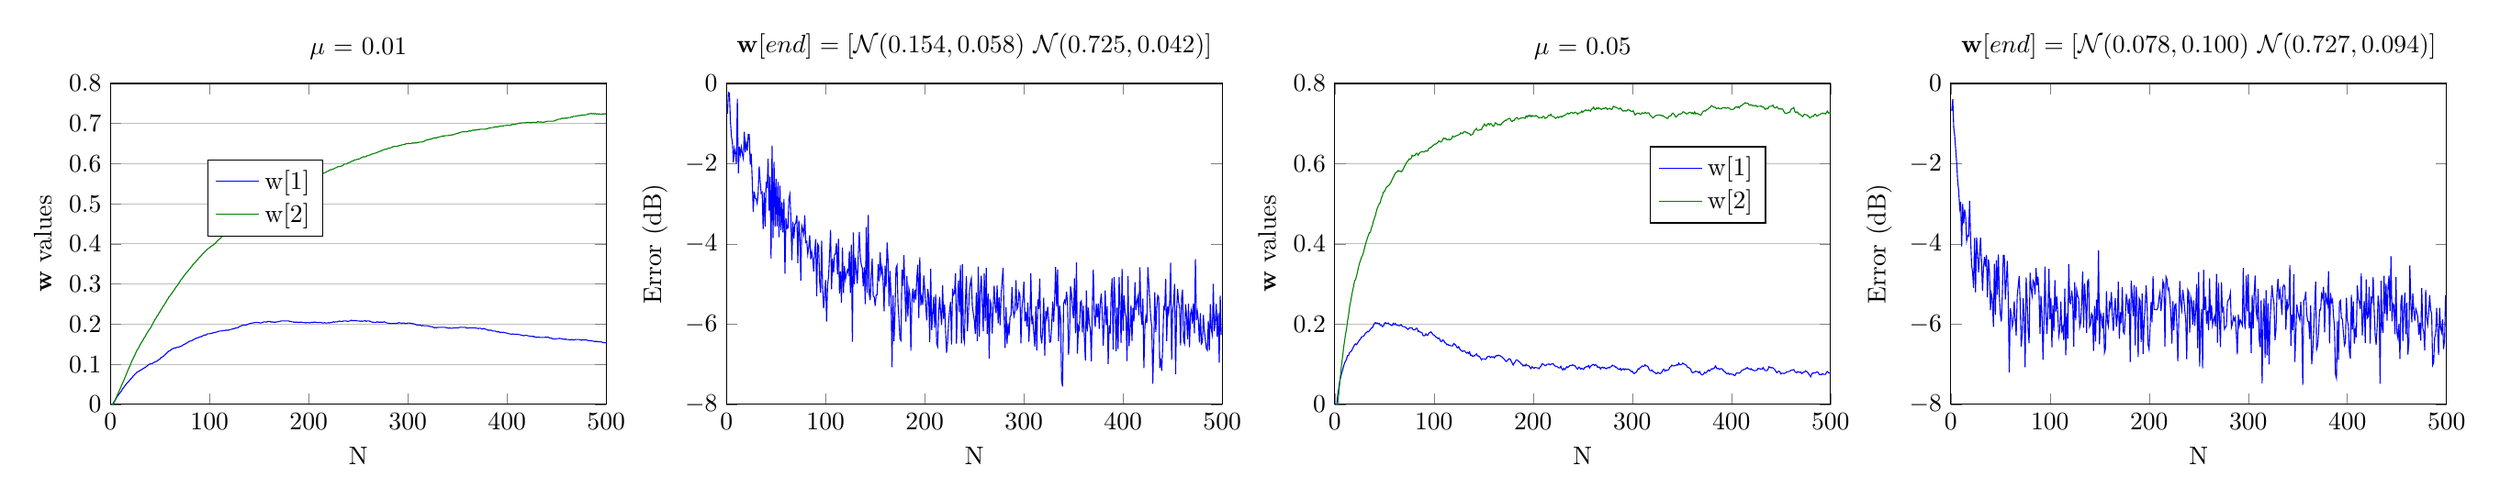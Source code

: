 % This file was created by matlab2tikz v0.4.7 running on MATLAB 8.1.
% Copyright (c) 2008--2014, Nico Schlömer <nico.schloemer@gmail.com>
% All rights reserved.
% Minimal pgfplots version: 1.3
% 
% The latest updates can be retrieved from
%   http://www.mathworks.com/matlabcentral/fileexchange/22022-matlab2tikz
% where you can also make suggestions and rate matlab2tikz.
% 
\begin{tikzpicture}

\begin{axis}[%
width=2.7in,
height=1.75in,
unbounded coords=jump,
scale only axis,
xmin=0,
xmax=500,
xlabel={N},
ymin=-8,
ymax=0,
ylabel={Error (dB)},
name=plot2,
title={$\mathbf{w}[end]=[\mathcal{N}(0.154 , 0.058)$ $\mathcal{N}(0.725 , 0.042)]$}
]
\addplot [color=blue,solid,forget plot]
  table[row sep=crcr]{1	-0.76\\
2	-0.226\\
3	-0.241\\
4	-0.935\\
5	-1.314\\
6	-1.47\\
7	-1.97\\
8	-1.619\\
9	-1.746\\
10	-1.996\\
11	-0.379\\
12	-2.237\\
13	-1.576\\
14	-1.776\\
15	-1.589\\
16	-1.762\\
17	-1.874\\
18	-1.207\\
19	-1.709\\
20	-1.484\\
21	-1.678\\
22	-1.274\\
23	-1.27\\
24	-2.023\\
25	-1.753\\
26	-2.402\\
27	-3.197\\
28	-2.696\\
29	-2.859\\
30	-2.876\\
31	-2.99\\
32	-2.719\\
33	-2.066\\
34	-2.423\\
35	-2.738\\
36	-2.706\\
37	-3.627\\
38	-2.712\\
39	-3.567\\
40	-2.455\\
41	-2.607\\
42	-1.881\\
43	-3.168\\
44	-2.323\\
45	-4.366\\
46	-1.546\\
47	-3.852\\
48	-1.95\\
49	-3.575\\
50	-2.376\\
51	-3.56\\
52	-2.454\\
53	-3.83\\
54	-2.545\\
55	-3.655\\
56	-2.967\\
57	-3.713\\
58	-2.879\\
59	-4.743\\
60	-3.352\\
61	-3.616\\
62	-3.598\\
63	-2.874\\
64	-2.764\\
65	-3.359\\
66	-4.404\\
67	-3.442\\
68	-3.865\\
69	-3.514\\
70	-3.474\\
71	-3.283\\
72	-4.481\\
73	-3.418\\
74	-3.8\\
75	-4.911\\
76	-3.544\\
77	-3.631\\
78	-3.763\\
79	-3.283\\
80	-3.962\\
81	-3.937\\
82	-4.259\\
83	-4.078\\
84	-3.785\\
85	-4.379\\
86	-4.198\\
87	-4.364\\
88	-4.682\\
89	-4.189\\
90	-3.881\\
91	-5.303\\
92	-4.004\\
93	-4.051\\
94	-4.941\\
95	-5.218\\
96	-3.92\\
97	-5.094\\
98	-5.605\\
99	-5.273\\
100	-4.9\\
101	-5.934\\
102	-5.023\\
103	-4.806\\
104	-4.275\\
105	-3.653\\
106	-5.132\\
107	-4.363\\
108	-4.72\\
109	-4.277\\
110	-4.236\\
111	-3.974\\
112	-4.757\\
113	-3.875\\
114	-5.23\\
115	-4.682\\
116	-5.463\\
117	-4.093\\
118	-5.222\\
119	-4.553\\
120	-4.887\\
121	-4.741\\
122	-4.649\\
123	-4.738\\
124	-4.175\\
125	-5.219\\
126	-4.017\\
127	-6.436\\
128	-3.712\\
129	-5.004\\
130	-4.342\\
131	-4.697\\
132	-4.985\\
133	-4.255\\
134	-3.703\\
135	-4.322\\
136	-4.517\\
137	-4.602\\
138	-5.057\\
139	-4.582\\
140	-5.503\\
141	-3.58\\
142	-5.221\\
143	-3.277\\
144	-5.247\\
145	-5.402\\
146	-4.77\\
147	-4.37\\
148	-5.301\\
149	-5.318\\
150	-5.543\\
151	-5.271\\
152	-5.264\\
153	-4.506\\
154	-4.932\\
155	-4.206\\
156	-4.73\\
157	-4.58\\
158	-4.92\\
159	-5.681\\
160	-4.542\\
161	-5.067\\
162	-3.963\\
163	-4.399\\
164	-5.559\\
165	-4.675\\
166	-5.3\\
167	-7.072\\
168	-5.276\\
169	-6.423\\
170	-5.671\\
171	-4.605\\
172	-4.534\\
173	-5.484\\
174	-5.875\\
175	-6.365\\
176	-6.406\\
177	-4.637\\
178	-5.045\\
179	-4.28\\
180	-5.13\\
181	-5.933\\
182	-4.802\\
183	-5.818\\
184	-5.11\\
185	-5.255\\
186	-6.659\\
187	-5.415\\
188	-5.114\\
189	-5.465\\
190	-5.151\\
191	-5.385\\
192	-4.844\\
193	-4.518\\
194	-5.846\\
195	-4.333\\
196	-5.529\\
197	-5.322\\
198	-5.518\\
199	-4.785\\
200	-5.13\\
201	-5.547\\
202	-5.907\\
203	-5.119\\
204	-5.301\\
205	-6.442\\
206	-4.62\\
207	-6.145\\
208	-5.772\\
209	-5.32\\
210	-6.089\\
211	-5.252\\
212	-6.487\\
213	-6.555\\
214	-5.759\\
215	-5.32\\
216	-5.704\\
217	-6.023\\
218	-5.035\\
219	-5.869\\
220	-5.507\\
221	-6.158\\
222	-6.714\\
223	-6.442\\
224	-5.978\\
225	-5.671\\
226	-5.447\\
227	-6.506\\
228	-5.114\\
229	-5.266\\
230	-5.217\\
231	-4.73\\
232	-6.486\\
233	-5.469\\
234	-4.915\\
235	-5.701\\
236	-4.533\\
237	-6.481\\
238	-4.507\\
239	-6.314\\
240	-6.45\\
241	-5.433\\
242	-4.803\\
243	-6.176\\
244	-5.745\\
245	-5.199\\
246	-4.974\\
247	-4.859\\
248	-5.552\\
249	-5.736\\
250	-5.907\\
251	-6.244\\
252	-5.211\\
253	-6.421\\
254	-4.564\\
255	-6.305\\
256	-5.166\\
257	-4.791\\
258	-5.457\\
259	-6.173\\
260	-4.738\\
261	-5.925\\
262	-4.599\\
263	-6.239\\
264	-5.24\\
265	-6.857\\
266	-5.423\\
267	-5.502\\
268	-6.233\\
269	-5.592\\
270	-5.039\\
271	-5.559\\
272	-5.722\\
273	-5.03\\
274	-5.982\\
275	-5.333\\
276	-6.028\\
277	-5.283\\
278	-4.917\\
279	-4.595\\
280	-5.772\\
281	-6.591\\
282	-5.576\\
283	-6.498\\
284	-5.981\\
285	-6.275\\
286	-5.822\\
287	-5.775\\
288	-5.071\\
289	-5.637\\
290	-5.803\\
291	-5.68\\
292	-4.904\\
293	-5.624\\
294	-5.568\\
295	-5.192\\
296	-5.273\\
297	-6.479\\
298	-5.613\\
299	-5.348\\
300	-4.94\\
301	-5.93\\
302	-5.689\\
303	-6.055\\
304	-5.46\\
305	-6.437\\
306	-5.925\\
307	-4.738\\
308	-6.0\\
309	-5.86\\
310	-6.231\\
311	-6.56\\
312	-5.554\\
313	-6.656\\
314	-5.38\\
315	-5.618\\
316	-4.862\\
317	-6.278\\
318	-6.48\\
319	-6.131\\
320	-5.334\\
321	-6.788\\
322	-5.669\\
323	-5.837\\
324	-5.566\\
325	-5.901\\
326	-6.45\\
327	-6.433\\
328	-6.06\\
329	-5.436\\
330	-5.948\\
331	-5.389\\
332	-4.577\\
333	-5.559\\
334	-4.64\\
335	-6.422\\
336	-5.536\\
337	-5.835\\
338	-7.406\\
339	-7.551\\
340	-5.495\\
341	-5.407\\
342	-5.483\\
343	-5.189\\
344	-5.48\\
345	-6.766\\
346	-6.299\\
347	-5.059\\
348	-5.225\\
349	-5.599\\
350	-5.857\\
351	-4.855\\
352	-6.226\\
353	-4.461\\
354	-6.734\\
355	-6.061\\
356	-6.138\\
357	-5.452\\
358	-5.417\\
359	-6.204\\
360	-5.543\\
361	-6.352\\
362	-6.901\\
363	-5.159\\
364	-6.181\\
365	-5.586\\
366	-5.983\\
367	-6.113\\
368	-6.925\\
369	-5.565\\
370	-4.636\\
371	-5.809\\
372	-6.065\\
373	-5.488\\
374	-5.826\\
375	-5.486\\
376	-6.118\\
377	-5.472\\
378	-5.24\\
379	-5.725\\
380	-6.536\\
381	-5.94\\
382	-5.161\\
383	-6.023\\
384	-5.559\\
385	-6.995\\
386	-6.027\\
387	-6.23\\
388	-5.245\\
389	-4.857\\
390	-6.63\\
391	-4.829\\
392	-5.492\\
393	-6.672\\
394	-5.59\\
395	-6.619\\
396	-4.823\\
397	-5.471\\
398	-6.468\\
399	-4.623\\
400	-6.163\\
401	-5.282\\
402	-5.692\\
403	-5.824\\
404	-6.919\\
405	-4.801\\
406	-6.549\\
407	-6.163\\
408	-5.522\\
409	-6.417\\
410	-5.593\\
411	-5.928\\
412	-4.953\\
413	-5.65\\
414	-5.428\\
415	-5.319\\
416	-5.775\\
417	-4.583\\
418	-5.696\\
419	-6.017\\
420	-5.357\\
421	-7.093\\
422	-6.065\\
423	-5.816\\
424	-5.97\\
425	-4.583\\
426	-5.001\\
427	-5.443\\
428	-5.858\\
429	-6.066\\
430	-7.483\\
431	-6.477\\
432	-5.202\\
433	-6.192\\
434	-5.581\\
435	-5.286\\
436	-5.336\\
437	-7.092\\
438	-6.851\\
439	-7.166\\
440	-6.554\\
441	-5.573\\
442	-5.624\\
443	-4.867\\
444	-6.42\\
445	-5.546\\
446	-5.726\\
447	-5.463\\
448	-4.47\\
449	-6.89\\
450	-5.661\\
451	-5.473\\
452	-4.996\\
453	-7.243\\
454	-5.663\\
455	-5.12\\
456	-5.45\\
457	-5.596\\
458	-6.529\\
459	-5.354\\
460	-5.139\\
461	-6.414\\
462	-6.489\\
463	-5.505\\
464	-5.752\\
465	-6.373\\
466	-5.489\\
467	-6.575\\
468	-5.754\\
469	-5.631\\
470	-5.994\\
471	-5.482\\
472	-6.225\\
473	-4.375\\
474	-5.898\\
475	-5.701\\
476	-5.912\\
477	-6.454\\
478	-5.723\\
479	-6.49\\
480	-6.449\\
481	-5.772\\
482	-6.184\\
483	-6.383\\
484	-6.607\\
485	-6.648\\
486	-5.911\\
487	-6.644\\
488	-5.501\\
489	-6.135\\
490	-6.266\\
491	-4.992\\
492	-6.177\\
493	-5.933\\
494	-5.494\\
495	-6.319\\
496	-5.723\\
497	-6.957\\
498	-5.288\\
499	-6.27\\
500	-inf\\
};
\end{axis}

\begin{axis}[%
width=2.7in,
height=1.75in,
scale only axis,
xmin=0,
xmax=500,
xlabel={N},
ymin=0,
ymax=0.8,
ytick={  0, 0.1, 0.2, 0.3, 0.4, 0.5, 0.6, 0.7, 0.8},
ylabel={$\mathbf{w}$ values},
ymajorgrids,
at=(plot2.left of south west),
anchor=right of south east,
title={$\mu$ = 0.01},
legend style={at={(0.195,0.523)},anchor=south west,draw=black,fill=white,legend cell align=left}
]
\addplot [color=blue,solid]
  table[row sep=crcr]{1	0\\
2	0\\
3	0.004\\
4	0.008\\
5	0.011\\
6	0.016\\
7	0.02\\
8	0.024\\
9	0.027\\
10	0.03\\
11	0.033\\
12	0.038\\
13	0.041\\
14	0.044\\
15	0.048\\
16	0.051\\
17	0.054\\
18	0.056\\
19	0.059\\
20	0.062\\
21	0.065\\
22	0.067\\
23	0.071\\
24	0.073\\
25	0.076\\
26	0.078\\
27	0.081\\
28	0.082\\
29	0.083\\
30	0.085\\
31	0.086\\
32	0.088\\
33	0.089\\
34	0.091\\
35	0.092\\
36	0.094\\
37	0.096\\
38	0.098\\
39	0.1\\
40	0.101\\
41	0.102\\
42	0.102\\
43	0.103\\
44	0.105\\
45	0.106\\
46	0.107\\
47	0.108\\
48	0.11\\
49	0.112\\
50	0.113\\
51	0.117\\
52	0.117\\
53	0.12\\
54	0.121\\
55	0.124\\
56	0.126\\
57	0.129\\
58	0.131\\
59	0.133\\
60	0.134\\
61	0.136\\
62	0.138\\
63	0.139\\
64	0.14\\
65	0.141\\
66	0.141\\
67	0.142\\
68	0.143\\
69	0.143\\
70	0.144\\
71	0.145\\
72	0.146\\
73	0.147\\
74	0.15\\
75	0.15\\
76	0.152\\
77	0.153\\
78	0.155\\
79	0.156\\
80	0.158\\
81	0.158\\
82	0.159\\
83	0.16\\
84	0.162\\
85	0.163\\
86	0.164\\
87	0.166\\
88	0.166\\
89	0.167\\
90	0.168\\
91	0.169\\
92	0.169\\
93	0.171\\
94	0.172\\
95	0.173\\
96	0.173\\
97	0.174\\
98	0.176\\
99	0.176\\
100	0.176\\
101	0.177\\
102	0.177\\
103	0.178\\
104	0.179\\
105	0.179\\
106	0.18\\
107	0.18\\
108	0.182\\
109	0.182\\
110	0.183\\
111	0.183\\
112	0.183\\
113	0.184\\
114	0.184\\
115	0.184\\
116	0.185\\
117	0.185\\
118	0.185\\
119	0.185\\
120	0.186\\
121	0.187\\
122	0.187\\
123	0.188\\
124	0.189\\
125	0.189\\
126	0.19\\
127	0.191\\
128	0.191\\
129	0.192\\
130	0.194\\
131	0.195\\
132	0.196\\
133	0.197\\
134	0.198\\
135	0.198\\
136	0.198\\
137	0.198\\
138	0.199\\
139	0.2\\
140	0.201\\
141	0.202\\
142	0.202\\
143	0.203\\
144	0.203\\
145	0.204\\
146	0.204\\
147	0.204\\
148	0.204\\
149	0.204\\
150	0.204\\
151	0.203\\
152	0.203\\
153	0.204\\
154	0.205\\
155	0.206\\
156	0.206\\
157	0.205\\
158	0.206\\
159	0.207\\
160	0.207\\
161	0.207\\
162	0.205\\
163	0.206\\
164	0.205\\
165	0.205\\
166	0.205\\
167	0.205\\
168	0.206\\
169	0.206\\
170	0.207\\
171	0.207\\
172	0.208\\
173	0.208\\
174	0.208\\
175	0.208\\
176	0.208\\
177	0.208\\
178	0.208\\
179	0.208\\
180	0.208\\
181	0.207\\
182	0.207\\
183	0.206\\
184	0.206\\
185	0.205\\
186	0.205\\
187	0.205\\
188	0.205\\
189	0.205\\
190	0.204\\
191	0.205\\
192	0.205\\
193	0.205\\
194	0.204\\
195	0.204\\
196	0.204\\
197	0.203\\
198	0.204\\
199	0.204\\
200	0.204\\
201	0.203\\
202	0.204\\
203	0.205\\
204	0.204\\
205	0.205\\
206	0.205\\
207	0.205\\
208	0.204\\
209	0.204\\
210	0.204\\
211	0.204\\
212	0.204\\
213	0.204\\
214	0.203\\
215	0.203\\
216	0.204\\
217	0.203\\
218	0.203\\
219	0.203\\
220	0.204\\
221	0.203\\
222	0.204\\
223	0.204\\
224	0.205\\
225	0.206\\
226	0.205\\
227	0.206\\
228	0.206\\
229	0.206\\
230	0.207\\
231	0.208\\
232	0.207\\
233	0.207\\
234	0.207\\
235	0.208\\
236	0.208\\
237	0.208\\
238	0.208\\
239	0.207\\
240	0.207\\
241	0.208\\
242	0.208\\
243	0.21\\
244	0.209\\
245	0.209\\
246	0.209\\
247	0.209\\
248	0.209\\
249	0.208\\
250	0.208\\
251	0.208\\
252	0.207\\
253	0.208\\
254	0.207\\
255	0.208\\
256	0.208\\
257	0.209\\
258	0.207\\
259	0.208\\
260	0.208\\
261	0.208\\
262	0.207\\
263	0.206\\
264	0.205\\
265	0.205\\
266	0.204\\
267	0.204\\
268	0.205\\
269	0.206\\
270	0.205\\
271	0.205\\
272	0.205\\
273	0.205\\
274	0.205\\
275	0.205\\
276	0.206\\
277	0.205\\
278	0.204\\
279	0.203\\
280	0.203\\
281	0.202\\
282	0.202\\
283	0.202\\
284	0.202\\
285	0.202\\
286	0.202\\
287	0.202\\
288	0.202\\
289	0.202\\
290	0.203\\
291	0.204\\
292	0.203\\
293	0.203\\
294	0.202\\
295	0.203\\
296	0.203\\
297	0.202\\
298	0.202\\
299	0.202\\
300	0.203\\
301	0.203\\
302	0.203\\
303	0.202\\
304	0.202\\
305	0.201\\
306	0.201\\
307	0.2\\
308	0.199\\
309	0.198\\
310	0.198\\
311	0.198\\
312	0.198\\
313	0.197\\
314	0.196\\
315	0.197\\
316	0.196\\
317	0.196\\
318	0.196\\
319	0.196\\
320	0.196\\
321	0.195\\
322	0.195\\
323	0.194\\
324	0.194\\
325	0.193\\
326	0.192\\
327	0.191\\
328	0.192\\
329	0.191\\
330	0.192\\
331	0.192\\
332	0.192\\
333	0.192\\
334	0.192\\
335	0.192\\
336	0.192\\
337	0.192\\
338	0.192\\
339	0.191\\
340	0.191\\
341	0.19\\
342	0.191\\
343	0.19\\
344	0.19\\
345	0.19\\
346	0.191\\
347	0.191\\
348	0.191\\
349	0.191\\
350	0.191\\
351	0.191\\
352	0.192\\
353	0.192\\
354	0.192\\
355	0.192\\
356	0.192\\
357	0.192\\
358	0.192\\
359	0.191\\
360	0.19\\
361	0.191\\
362	0.191\\
363	0.191\\
364	0.191\\
365	0.191\\
366	0.191\\
367	0.191\\
368	0.191\\
369	0.19\\
370	0.19\\
371	0.189\\
372	0.19\\
373	0.19\\
374	0.189\\
375	0.188\\
376	0.189\\
377	0.189\\
378	0.188\\
379	0.187\\
380	0.186\\
381	0.185\\
382	0.185\\
383	0.185\\
384	0.185\\
385	0.184\\
386	0.183\\
387	0.183\\
388	0.183\\
389	0.182\\
390	0.181\\
391	0.181\\
392	0.181\\
393	0.179\\
394	0.18\\
395	0.179\\
396	0.18\\
397	0.179\\
398	0.179\\
399	0.178\\
400	0.178\\
401	0.177\\
402	0.176\\
403	0.176\\
404	0.175\\
405	0.175\\
406	0.176\\
407	0.175\\
408	0.175\\
409	0.175\\
410	0.175\\
411	0.175\\
412	0.174\\
413	0.174\\
414	0.173\\
415	0.172\\
416	0.172\\
417	0.171\\
418	0.172\\
419	0.172\\
420	0.172\\
421	0.171\\
422	0.171\\
423	0.17\\
424	0.17\\
425	0.17\\
426	0.169\\
427	0.17\\
428	0.168\\
429	0.168\\
430	0.167\\
431	0.168\\
432	0.168\\
433	0.167\\
434	0.167\\
435	0.167\\
436	0.167\\
437	0.167\\
438	0.167\\
439	0.168\\
440	0.167\\
441	0.168\\
442	0.167\\
443	0.166\\
444	0.165\\
445	0.165\\
446	0.164\\
447	0.163\\
448	0.163\\
449	0.163\\
450	0.164\\
451	0.164\\
452	0.164\\
453	0.165\\
454	0.164\\
455	0.164\\
456	0.163\\
457	0.163\\
458	0.162\\
459	0.163\\
460	0.162\\
461	0.162\\
462	0.162\\
463	0.161\\
464	0.161\\
465	0.162\\
466	0.161\\
467	0.161\\
468	0.161\\
469	0.162\\
470	0.162\\
471	0.162\\
472	0.162\\
473	0.162\\
474	0.161\\
475	0.16\\
476	0.161\\
477	0.161\\
478	0.161\\
479	0.161\\
480	0.161\\
481	0.16\\
482	0.159\\
483	0.159\\
484	0.159\\
485	0.159\\
486	0.158\\
487	0.158\\
488	0.157\\
489	0.157\\
490	0.157\\
491	0.157\\
492	0.156\\
493	0.156\\
494	0.156\\
495	0.156\\
496	0.155\\
497	0.154\\
498	0.154\\
499	0.154\\
500	0.154\\
};
\addlegendentry{w[1]};

\addplot [color=black!50!green,solid]
  table[row sep=crcr]{1	0\\
2	0\\
3	0\\
4	0.007\\
5	0.012\\
6	0.018\\
7	0.024\\
8	0.029\\
9	0.035\\
10	0.04\\
11	0.046\\
12	0.052\\
13	0.057\\
14	0.063\\
15	0.069\\
16	0.075\\
17	0.081\\
18	0.087\\
19	0.093\\
20	0.098\\
21	0.104\\
22	0.11\\
23	0.115\\
24	0.12\\
25	0.125\\
26	0.131\\
27	0.136\\
28	0.139\\
29	0.144\\
30	0.149\\
31	0.153\\
32	0.157\\
33	0.161\\
34	0.166\\
35	0.169\\
36	0.174\\
37	0.178\\
38	0.182\\
39	0.186\\
40	0.189\\
41	0.193\\
42	0.198\\
43	0.203\\
44	0.207\\
45	0.212\\
46	0.215\\
47	0.22\\
48	0.223\\
49	0.228\\
50	0.231\\
51	0.236\\
52	0.239\\
53	0.244\\
54	0.247\\
55	0.251\\
56	0.255\\
57	0.26\\
58	0.263\\
59	0.268\\
60	0.27\\
61	0.274\\
62	0.277\\
63	0.281\\
64	0.284\\
65	0.288\\
66	0.292\\
67	0.295\\
68	0.298\\
69	0.302\\
70	0.306\\
71	0.31\\
72	0.313\\
73	0.316\\
74	0.32\\
75	0.323\\
76	0.326\\
77	0.329\\
78	0.332\\
79	0.335\\
80	0.338\\
81	0.341\\
82	0.344\\
83	0.348\\
84	0.35\\
85	0.353\\
86	0.355\\
87	0.359\\
88	0.361\\
89	0.364\\
90	0.367\\
91	0.369\\
92	0.372\\
93	0.375\\
94	0.377\\
95	0.38\\
96	0.382\\
97	0.385\\
98	0.387\\
99	0.389\\
100	0.391\\
101	0.393\\
102	0.395\\
103	0.396\\
104	0.398\\
105	0.4\\
106	0.402\\
107	0.405\\
108	0.408\\
109	0.41\\
110	0.412\\
111	0.414\\
112	0.417\\
113	0.419\\
114	0.421\\
115	0.423\\
116	0.425\\
117	0.427\\
118	0.429\\
119	0.431\\
120	0.434\\
121	0.435\\
122	0.437\\
123	0.439\\
124	0.441\\
125	0.443\\
126	0.445\\
127	0.448\\
128	0.449\\
129	0.451\\
130	0.453\\
131	0.456\\
132	0.458\\
133	0.46\\
134	0.463\\
135	0.465\\
136	0.467\\
137	0.469\\
138	0.471\\
139	0.474\\
140	0.476\\
141	0.478\\
142	0.481\\
143	0.483\\
144	0.485\\
145	0.486\\
146	0.488\\
147	0.49\\
148	0.492\\
149	0.493\\
150	0.493\\
151	0.495\\
152	0.495\\
153	0.497\\
154	0.498\\
155	0.5\\
156	0.501\\
157	0.503\\
158	0.505\\
159	0.507\\
160	0.509\\
161	0.51\\
162	0.512\\
163	0.514\\
164	0.516\\
165	0.517\\
166	0.519\\
167	0.521\\
168	0.522\\
169	0.524\\
170	0.525\\
171	0.526\\
172	0.527\\
173	0.529\\
174	0.53\\
175	0.532\\
176	0.532\\
177	0.533\\
178	0.534\\
179	0.536\\
180	0.537\\
181	0.538\\
182	0.538\\
183	0.54\\
184	0.541\\
185	0.541\\
186	0.542\\
187	0.543\\
188	0.545\\
189	0.545\\
190	0.547\\
191	0.548\\
192	0.549\\
193	0.551\\
194	0.553\\
195	0.555\\
196	0.557\\
197	0.558\\
198	0.559\\
199	0.561\\
200	0.562\\
201	0.564\\
202	0.565\\
203	0.566\\
204	0.567\\
205	0.568\\
206	0.569\\
207	0.57\\
208	0.57\\
209	0.572\\
210	0.572\\
211	0.573\\
212	0.574\\
213	0.575\\
214	0.576\\
215	0.576\\
216	0.578\\
217	0.578\\
218	0.58\\
219	0.581\\
220	0.582\\
221	0.584\\
222	0.585\\
223	0.585\\
224	0.586\\
225	0.587\\
226	0.588\\
227	0.59\\
228	0.59\\
229	0.592\\
230	0.593\\
231	0.593\\
232	0.593\\
233	0.594\\
234	0.595\\
235	0.597\\
236	0.599\\
237	0.599\\
238	0.599\\
239	0.601\\
240	0.602\\
241	0.603\\
242	0.604\\
243	0.605\\
244	0.607\\
245	0.607\\
246	0.609\\
247	0.61\\
248	0.61\\
249	0.611\\
250	0.611\\
251	0.612\\
252	0.613\\
253	0.615\\
254	0.616\\
255	0.617\\
256	0.617\\
257	0.617\\
258	0.618\\
259	0.62\\
260	0.62\\
261	0.621\\
262	0.622\\
263	0.623\\
264	0.624\\
265	0.625\\
266	0.626\\
267	0.626\\
268	0.627\\
269	0.628\\
270	0.629\\
271	0.63\\
272	0.631\\
273	0.632\\
274	0.633\\
275	0.635\\
276	0.635\\
277	0.636\\
278	0.636\\
279	0.637\\
280	0.638\\
281	0.639\\
282	0.639\\
283	0.64\\
284	0.641\\
285	0.642\\
286	0.643\\
287	0.643\\
288	0.643\\
289	0.643\\
290	0.644\\
291	0.645\\
292	0.645\\
293	0.646\\
294	0.647\\
295	0.647\\
296	0.648\\
297	0.648\\
298	0.65\\
299	0.65\\
300	0.65\\
301	0.651\\
302	0.65\\
303	0.65\\
304	0.651\\
305	0.652\\
306	0.651\\
307	0.652\\
308	0.652\\
309	0.652\\
310	0.653\\
311	0.653\\
312	0.654\\
313	0.654\\
314	0.654\\
315	0.655\\
316	0.655\\
317	0.657\\
318	0.658\\
319	0.659\\
320	0.66\\
321	0.66\\
322	0.661\\
323	0.661\\
324	0.662\\
325	0.663\\
326	0.664\\
327	0.664\\
328	0.665\\
329	0.664\\
330	0.666\\
331	0.666\\
332	0.667\\
333	0.667\\
334	0.668\\
335	0.669\\
336	0.669\\
337	0.669\\
338	0.67\\
339	0.67\\
340	0.67\\
341	0.67\\
342	0.671\\
343	0.671\\
344	0.672\\
345	0.672\\
346	0.672\\
347	0.674\\
348	0.674\\
349	0.675\\
350	0.676\\
351	0.676\\
352	0.677\\
353	0.678\\
354	0.679\\
355	0.679\\
356	0.68\\
357	0.68\\
358	0.68\\
359	0.68\\
360	0.68\\
361	0.681\\
362	0.682\\
363	0.681\\
364	0.682\\
365	0.683\\
366	0.684\\
367	0.683\\
368	0.684\\
369	0.684\\
370	0.685\\
371	0.685\\
372	0.685\\
373	0.686\\
374	0.686\\
375	0.686\\
376	0.686\\
377	0.686\\
378	0.686\\
379	0.687\\
380	0.687\\
381	0.688\\
382	0.689\\
383	0.689\\
384	0.69\\
385	0.69\\
386	0.69\\
387	0.691\\
388	0.692\\
389	0.692\\
390	0.692\\
391	0.692\\
392	0.693\\
393	0.694\\
394	0.694\\
395	0.694\\
396	0.694\\
397	0.695\\
398	0.695\\
399	0.695\\
400	0.696\\
401	0.696\\
402	0.695\\
403	0.695\\
404	0.697\\
405	0.697\\
406	0.698\\
407	0.698\\
408	0.698\\
409	0.699\\
410	0.699\\
411	0.7\\
412	0.701\\
413	0.701\\
414	0.701\\
415	0.702\\
416	0.702\\
417	0.702\\
418	0.702\\
419	0.702\\
420	0.703\\
421	0.703\\
422	0.703\\
423	0.703\\
424	0.702\\
425	0.703\\
426	0.703\\
427	0.703\\
428	0.703\\
429	0.703\\
430	0.703\\
431	0.705\\
432	0.704\\
433	0.704\\
434	0.704\\
435	0.704\\
436	0.703\\
437	0.703\\
438	0.704\\
439	0.705\\
440	0.705\\
441	0.706\\
442	0.706\\
443	0.706\\
444	0.706\\
445	0.706\\
446	0.706\\
447	0.706\\
448	0.707\\
449	0.708\\
450	0.709\\
451	0.71\\
452	0.711\\
453	0.711\\
454	0.711\\
455	0.713\\
456	0.713\\
457	0.713\\
458	0.713\\
459	0.714\\
460	0.713\\
461	0.714\\
462	0.715\\
463	0.715\\
464	0.715\\
465	0.717\\
466	0.716\\
467	0.718\\
468	0.718\\
469	0.718\\
470	0.719\\
471	0.719\\
472	0.72\\
473	0.72\\
474	0.72\\
475	0.721\\
476	0.721\\
477	0.721\\
478	0.721\\
479	0.722\\
480	0.722\\
481	0.723\\
482	0.724\\
483	0.724\\
484	0.725\\
485	0.725\\
486	0.724\\
487	0.725\\
488	0.724\\
489	0.725\\
490	0.724\\
491	0.724\\
492	0.724\\
493	0.724\\
494	0.723\\
495	0.723\\
496	0.724\\
497	0.724\\
498	0.724\\
499	0.724\\
500	0.725\\
};
\addlegendentry{w[2]};

\end{axis}

\begin{axis}[%
width=2.7in,
height=1.75in,
scale only axis,
xmin=0,
xmax=500,
xlabel={N},
ymin=0,
ymax=0.8,
ylabel={$\mathbf{w}$ values},
ymajorgrids,
name=plot3,
at=(plot2.right of south east),
anchor=left of south west,
title={$\mu$ = 0.05},
legend style={at={(0.636,0.564)},anchor=south west,draw=black,fill=white,legend cell align=left}
]
\addplot [color=blue,solid]
  table[row sep=crcr]{1	0\\
2	0\\
3	0.023\\
4	0.04\\
5	0.058\\
6	0.068\\
7	0.078\\
8	0.086\\
9	0.096\\
10	0.104\\
11	0.108\\
12	0.114\\
13	0.122\\
14	0.122\\
15	0.13\\
16	0.131\\
17	0.134\\
18	0.139\\
19	0.144\\
20	0.149\\
21	0.151\\
22	0.149\\
23	0.153\\
24	0.157\\
25	0.161\\
26	0.163\\
27	0.168\\
28	0.169\\
29	0.17\\
30	0.173\\
31	0.178\\
32	0.179\\
33	0.182\\
34	0.181\\
35	0.184\\
36	0.187\\
37	0.191\\
38	0.191\\
39	0.197\\
40	0.202\\
41	0.204\\
42	0.202\\
43	0.203\\
44	0.201\\
45	0.202\\
46	0.197\\
47	0.198\\
48	0.194\\
49	0.195\\
50	0.201\\
51	0.204\\
52	0.202\\
53	0.202\\
54	0.203\\
55	0.2\\
56	0.199\\
57	0.197\\
58	0.197\\
59	0.202\\
60	0.199\\
61	0.202\\
62	0.198\\
63	0.198\\
64	0.197\\
65	0.196\\
66	0.197\\
67	0.199\\
68	0.195\\
69	0.194\\
70	0.194\\
71	0.193\\
72	0.191\\
73	0.189\\
74	0.187\\
75	0.19\\
76	0.191\\
77	0.191\\
78	0.191\\
79	0.186\\
80	0.186\\
81	0.186\\
82	0.19\\
83	0.19\\
84	0.182\\
85	0.183\\
86	0.18\\
87	0.18\\
88	0.179\\
89	0.172\\
90	0.171\\
91	0.172\\
92	0.176\\
93	0.172\\
94	0.173\\
95	0.178\\
96	0.179\\
97	0.181\\
98	0.178\\
99	0.174\\
100	0.173\\
101	0.171\\
102	0.168\\
103	0.167\\
104	0.164\\
105	0.166\\
106	0.162\\
107	0.157\\
108	0.157\\
109	0.161\\
110	0.159\\
111	0.154\\
112	0.153\\
113	0.149\\
114	0.15\\
115	0.147\\
116	0.148\\
117	0.146\\
118	0.146\\
119	0.146\\
120	0.152\\
121	0.15\\
122	0.148\\
123	0.143\\
124	0.141\\
125	0.144\\
126	0.139\\
127	0.135\\
128	0.134\\
129	0.132\\
130	0.134\\
131	0.134\\
132	0.13\\
133	0.128\\
134	0.13\\
135	0.127\\
136	0.131\\
137	0.122\\
138	0.123\\
139	0.12\\
140	0.121\\
141	0.121\\
142	0.124\\
143	0.126\\
144	0.121\\
145	0.121\\
146	0.119\\
147	0.116\\
148	0.111\\
149	0.114\\
150	0.114\\
151	0.114\\
152	0.112\\
153	0.115\\
154	0.119\\
155	0.12\\
156	0.12\\
157	0.117\\
158	0.119\\
159	0.118\\
160	0.119\\
161	0.116\\
162	0.12\\
163	0.122\\
164	0.121\\
165	0.123\\
166	0.122\\
167	0.121\\
168	0.119\\
169	0.118\\
170	0.115\\
171	0.113\\
172	0.109\\
173	0.107\\
174	0.109\\
175	0.112\\
176	0.114\\
177	0.113\\
178	0.108\\
179	0.103\\
180	0.098\\
181	0.103\\
182	0.106\\
183	0.111\\
184	0.111\\
185	0.109\\
186	0.106\\
187	0.105\\
188	0.101\\
189	0.1\\
190	0.096\\
191	0.098\\
192	0.096\\
193	0.1\\
194	0.097\\
195	0.097\\
196	0.096\\
197	0.092\\
198	0.089\\
199	0.094\\
200	0.092\\
201	0.09\\
202	0.092\\
203	0.092\\
204	0.091\\
205	0.091\\
206	0.089\\
207	0.093\\
208	0.095\\
209	0.101\\
210	0.101\\
211	0.099\\
212	0.097\\
213	0.097\\
214	0.1\\
215	0.1\\
216	0.101\\
217	0.099\\
218	0.1\\
219	0.101\\
220	0.102\\
221	0.099\\
222	0.096\\
223	0.095\\
224	0.095\\
225	0.093\\
226	0.091\\
227	0.091\\
228	0.095\\
229	0.089\\
230	0.086\\
231	0.09\\
232	0.087\\
233	0.09\\
234	0.094\\
235	0.092\\
236	0.094\\
237	0.097\\
238	0.097\\
239	0.097\\
240	0.099\\
241	0.097\\
242	0.097\\
243	0.094\\
244	0.09\\
245	0.088\\
246	0.093\\
247	0.092\\
248	0.088\\
249	0.09\\
250	0.089\\
251	0.087\\
252	0.092\\
253	0.092\\
254	0.095\\
255	0.094\\
256	0.097\\
257	0.091\\
258	0.095\\
259	0.097\\
260	0.099\\
261	0.1\\
262	0.097\\
263	0.099\\
264	0.098\\
265	0.093\\
266	0.093\\
267	0.093\\
268	0.088\\
269	0.092\\
270	0.093\\
271	0.091\\
272	0.092\\
273	0.09\\
274	0.089\\
275	0.091\\
276	0.092\\
277	0.091\\
278	0.094\\
279	0.094\\
280	0.098\\
281	0.096\\
282	0.096\\
283	0.093\\
284	0.093\\
285	0.09\\
286	0.088\\
287	0.087\\
288	0.09\\
289	0.085\\
290	0.088\\
291	0.089\\
292	0.086\\
293	0.089\\
294	0.088\\
295	0.087\\
296	0.088\\
297	0.087\\
298	0.085\\
299	0.082\\
300	0.083\\
301	0.079\\
302	0.077\\
303	0.079\\
304	0.08\\
305	0.084\\
306	0.089\\
307	0.088\\
308	0.092\\
309	0.093\\
310	0.096\\
311	0.095\\
312	0.095\\
313	0.099\\
314	0.096\\
315	0.096\\
316	0.094\\
317	0.088\\
318	0.084\\
319	0.084\\
320	0.086\\
321	0.082\\
322	0.081\\
323	0.079\\
324	0.077\\
325	0.077\\
326	0.08\\
327	0.078\\
328	0.077\\
329	0.078\\
330	0.081\\
331	0.086\\
332	0.088\\
333	0.083\\
334	0.085\\
335	0.085\\
336	0.086\\
337	0.087\\
338	0.093\\
339	0.094\\
340	0.098\\
341	0.096\\
342	0.096\\
343	0.097\\
344	0.097\\
345	0.099\\
346	0.098\\
347	0.103\\
348	0.099\\
349	0.099\\
350	0.1\\
351	0.103\\
352	0.101\\
353	0.1\\
354	0.099\\
355	0.096\\
356	0.092\\
357	0.092\\
358	0.09\\
359	0.088\\
360	0.081\\
361	0.079\\
362	0.08\\
363	0.081\\
364	0.083\\
365	0.082\\
366	0.082\\
367	0.079\\
368	0.082\\
369	0.077\\
370	0.074\\
371	0.074\\
372	0.076\\
373	0.08\\
374	0.078\\
375	0.08\\
376	0.084\\
377	0.086\\
378	0.083\\
379	0.086\\
380	0.089\\
381	0.088\\
382	0.09\\
383	0.091\\
384	0.096\\
385	0.091\\
386	0.089\\
387	0.09\\
388	0.087\\
389	0.089\\
390	0.089\\
391	0.088\\
392	0.084\\
393	0.082\\
394	0.081\\
395	0.077\\
396	0.077\\
397	0.078\\
398	0.075\\
399	0.076\\
400	0.076\\
401	0.075\\
402	0.075\\
403	0.072\\
404	0.073\\
405	0.078\\
406	0.079\\
407	0.078\\
408	0.078\\
409	0.08\\
410	0.083\\
411	0.086\\
412	0.086\\
413	0.088\\
414	0.088\\
415	0.09\\
416	0.092\\
417	0.089\\
418	0.089\\
419	0.087\\
420	0.089\\
421	0.086\\
422	0.086\\
423	0.084\\
424	0.084\\
425	0.085\\
426	0.086\\
427	0.09\\
428	0.089\\
429	0.089\\
430	0.088\\
431	0.088\\
432	0.092\\
433	0.088\\
434	0.085\\
435	0.084\\
436	0.084\\
437	0.088\\
438	0.094\\
439	0.093\\
440	0.091\\
441	0.092\\
442	0.091\\
443	0.089\\
444	0.086\\
445	0.082\\
446	0.079\\
447	0.082\\
448	0.083\\
449	0.081\\
450	0.076\\
451	0.078\\
452	0.078\\
453	0.077\\
454	0.078\\
455	0.079\\
456	0.081\\
457	0.082\\
458	0.082\\
459	0.083\\
460	0.085\\
461	0.086\\
462	0.086\\
463	0.087\\
464	0.082\\
465	0.08\\
466	0.079\\
467	0.082\\
468	0.081\\
469	0.08\\
470	0.081\\
471	0.077\\
472	0.079\\
473	0.081\\
474	0.081\\
475	0.084\\
476	0.082\\
477	0.08\\
478	0.076\\
479	0.073\\
480	0.069\\
481	0.075\\
482	0.079\\
483	0.078\\
484	0.079\\
485	0.079\\
486	0.081\\
487	0.081\\
488	0.078\\
489	0.074\\
490	0.075\\
491	0.074\\
492	0.077\\
493	0.075\\
494	0.075\\
495	0.075\\
496	0.08\\
497	0.082\\
498	0.079\\
499	0.078\\
500	0.078\\
};
\addlegendentry{w[1]};

\addplot [color=black!50!green,solid]
  table[row sep=crcr]{1	0\\
2	0\\
3	0\\
4	0.025\\
5	0.052\\
6	0.078\\
7	0.101\\
8	0.121\\
9	0.142\\
10	0.16\\
11	0.176\\
12	0.19\\
13	0.209\\
14	0.223\\
15	0.243\\
16	0.256\\
17	0.27\\
18	0.283\\
19	0.294\\
20	0.308\\
21	0.311\\
22	0.32\\
23	0.331\\
24	0.342\\
25	0.352\\
26	0.359\\
27	0.367\\
28	0.371\\
29	0.379\\
30	0.389\\
31	0.399\\
32	0.407\\
33	0.415\\
34	0.422\\
35	0.428\\
36	0.429\\
37	0.44\\
38	0.446\\
39	0.457\\
40	0.464\\
41	0.471\\
42	0.481\\
43	0.49\\
44	0.495\\
45	0.501\\
46	0.503\\
47	0.515\\
48	0.519\\
49	0.529\\
50	0.53\\
51	0.535\\
52	0.541\\
53	0.543\\
54	0.545\\
55	0.547\\
56	0.551\\
57	0.555\\
58	0.561\\
59	0.566\\
60	0.571\\
61	0.576\\
62	0.578\\
63	0.58\\
64	0.583\\
65	0.581\\
66	0.581\\
67	0.58\\
68	0.582\\
69	0.586\\
70	0.591\\
71	0.596\\
72	0.601\\
73	0.605\\
74	0.607\\
75	0.612\\
76	0.611\\
77	0.613\\
78	0.621\\
79	0.619\\
80	0.62\\
81	0.621\\
82	0.626\\
83	0.626\\
84	0.621\\
85	0.625\\
86	0.628\\
87	0.629\\
88	0.63\\
89	0.63\\
90	0.629\\
91	0.631\\
92	0.632\\
93	0.631\\
94	0.633\\
95	0.638\\
96	0.64\\
97	0.64\\
98	0.643\\
99	0.645\\
100	0.647\\
101	0.649\\
102	0.649\\
103	0.651\\
104	0.653\\
105	0.657\\
106	0.655\\
107	0.654\\
108	0.656\\
109	0.661\\
110	0.664\\
111	0.662\\
112	0.663\\
113	0.66\\
114	0.66\\
115	0.661\\
116	0.659\\
117	0.661\\
118	0.663\\
119	0.669\\
120	0.667\\
121	0.667\\
122	0.669\\
123	0.67\\
124	0.671\\
125	0.672\\
126	0.673\\
127	0.677\\
128	0.676\\
129	0.675\\
130	0.679\\
131	0.68\\
132	0.679\\
133	0.677\\
134	0.677\\
135	0.675\\
136	0.675\\
137	0.671\\
138	0.672\\
139	0.673\\
140	0.678\\
141	0.683\\
142	0.685\\
143	0.688\\
144	0.683\\
145	0.683\\
146	0.684\\
147	0.685\\
148	0.685\\
149	0.691\\
150	0.694\\
151	0.699\\
152	0.695\\
153	0.694\\
154	0.699\\
155	0.7\\
156	0.697\\
157	0.7\\
158	0.699\\
159	0.695\\
160	0.693\\
161	0.696\\
162	0.702\\
163	0.701\\
164	0.697\\
165	0.697\\
166	0.698\\
167	0.696\\
168	0.698\\
169	0.702\\
170	0.704\\
171	0.706\\
172	0.708\\
173	0.708\\
174	0.711\\
175	0.711\\
176	0.713\\
177	0.712\\
178	0.706\\
179	0.705\\
180	0.708\\
181	0.708\\
182	0.712\\
183	0.714\\
184	0.715\\
185	0.711\\
186	0.711\\
187	0.713\\
188	0.714\\
189	0.714\\
190	0.714\\
191	0.714\\
192	0.713\\
193	0.719\\
194	0.716\\
195	0.72\\
196	0.718\\
197	0.721\\
198	0.717\\
199	0.72\\
200	0.718\\
201	0.719\\
202	0.718\\
203	0.72\\
204	0.718\\
205	0.717\\
206	0.714\\
207	0.715\\
208	0.715\\
209	0.714\\
210	0.718\\
211	0.718\\
212	0.713\\
213	0.714\\
214	0.715\\
215	0.718\\
216	0.721\\
217	0.72\\
218	0.723\\
219	0.718\\
220	0.718\\
221	0.717\\
222	0.714\\
223	0.713\\
224	0.715\\
225	0.717\\
226	0.715\\
227	0.717\\
228	0.718\\
229	0.716\\
230	0.719\\
231	0.719\\
232	0.721\\
233	0.722\\
234	0.724\\
235	0.726\\
236	0.724\\
237	0.725\\
238	0.727\\
239	0.728\\
240	0.726\\
241	0.725\\
242	0.728\\
243	0.728\\
244	0.726\\
245	0.723\\
246	0.726\\
247	0.727\\
248	0.727\\
249	0.731\\
250	0.728\\
251	0.731\\
252	0.732\\
253	0.734\\
254	0.733\\
255	0.732\\
256	0.734\\
257	0.732\\
258	0.731\\
259	0.736\\
260	0.737\\
261	0.741\\
262	0.736\\
263	0.735\\
264	0.739\\
265	0.737\\
266	0.74\\
267	0.737\\
268	0.737\\
269	0.735\\
270	0.737\\
271	0.738\\
272	0.737\\
273	0.74\\
274	0.739\\
275	0.735\\
276	0.737\\
277	0.738\\
278	0.737\\
279	0.735\\
280	0.737\\
281	0.743\\
282	0.742\\
283	0.741\\
284	0.74\\
285	0.739\\
286	0.737\\
287	0.736\\
288	0.739\\
289	0.736\\
290	0.733\\
291	0.731\\
292	0.732\\
293	0.732\\
294	0.731\\
295	0.733\\
296	0.735\\
297	0.733\\
298	0.733\\
299	0.73\\
300	0.73\\
301	0.732\\
302	0.726\\
303	0.721\\
304	0.724\\
305	0.726\\
306	0.725\\
307	0.726\\
308	0.723\\
309	0.723\\
310	0.727\\
311	0.726\\
312	0.725\\
313	0.728\\
314	0.726\\
315	0.726\\
316	0.727\\
317	0.726\\
318	0.721\\
319	0.719\\
320	0.716\\
321	0.714\\
322	0.716\\
323	0.719\\
324	0.72\\
325	0.721\\
326	0.721\\
327	0.721\\
328	0.721\\
329	0.721\\
330	0.719\\
331	0.72\\
332	0.717\\
333	0.716\\
334	0.715\\
335	0.713\\
336	0.713\\
337	0.718\\
338	0.719\\
339	0.719\\
340	0.724\\
341	0.726\\
342	0.724\\
343	0.72\\
344	0.716\\
345	0.718\\
346	0.721\\
347	0.723\\
348	0.724\\
349	0.724\\
350	0.725\\
351	0.729\\
352	0.729\\
353	0.727\\
354	0.726\\
355	0.724\\
356	0.725\\
357	0.727\\
358	0.728\\
359	0.728\\
360	0.725\\
361	0.727\\
362	0.724\\
363	0.729\\
364	0.724\\
365	0.725\\
366	0.725\\
367	0.723\\
368	0.722\\
369	0.721\\
370	0.723\\
371	0.729\\
372	0.731\\
373	0.732\\
374	0.731\\
375	0.735\\
376	0.735\\
377	0.738\\
378	0.739\\
379	0.741\\
380	0.745\\
381	0.743\\
382	0.741\\
383	0.741\\
384	0.74\\
385	0.737\\
386	0.738\\
387	0.739\\
388	0.737\\
389	0.737\\
390	0.737\\
391	0.739\\
392	0.739\\
393	0.74\\
394	0.739\\
395	0.738\\
396	0.74\\
397	0.739\\
398	0.738\\
399	0.736\\
400	0.735\\
401	0.735\\
402	0.736\\
403	0.737\\
404	0.741\\
405	0.742\\
406	0.74\\
407	0.742\\
408	0.739\\
409	0.744\\
410	0.744\\
411	0.747\\
412	0.748\\
413	0.75\\
414	0.752\\
415	0.75\\
416	0.751\\
417	0.75\\
418	0.746\\
419	0.746\\
420	0.747\\
421	0.745\\
422	0.745\\
423	0.744\\
424	0.745\\
425	0.745\\
426	0.742\\
427	0.743\\
428	0.743\\
429	0.743\\
430	0.744\\
431	0.741\\
432	0.742\\
433	0.739\\
434	0.736\\
435	0.736\\
436	0.738\\
437	0.737\\
438	0.742\\
439	0.743\\
440	0.743\\
441	0.744\\
442	0.746\\
443	0.741\\
444	0.739\\
445	0.74\\
446	0.742\\
447	0.739\\
448	0.736\\
449	0.737\\
450	0.736\\
451	0.737\\
452	0.735\\
453	0.73\\
454	0.726\\
455	0.726\\
456	0.725\\
457	0.727\\
458	0.728\\
459	0.728\\
460	0.735\\
461	0.737\\
462	0.738\\
463	0.74\\
464	0.73\\
465	0.727\\
466	0.729\\
467	0.728\\
468	0.723\\
469	0.724\\
470	0.721\\
471	0.719\\
472	0.717\\
473	0.722\\
474	0.723\\
475	0.722\\
476	0.722\\
477	0.719\\
478	0.718\\
479	0.714\\
480	0.715\\
481	0.717\\
482	0.719\\
483	0.718\\
484	0.723\\
485	0.723\\
486	0.719\\
487	0.719\\
488	0.722\\
489	0.722\\
490	0.724\\
491	0.725\\
492	0.726\\
493	0.725\\
494	0.725\\
495	0.724\\
496	0.728\\
497	0.731\\
498	0.726\\
499	0.727\\
500	0.727\\
};
\addlegendentry{w[2]};

\end{axis}

\begin{axis}[%
width=2.7in,
height=1.75in,
unbounded coords=jump,
scale only axis,
xmin=0,
xmax=500,
xlabel={N},
ymin=-8,
ymax=0,
ylabel={Error (dB)},
at=(plot3.right of south east),
anchor=left of south west,
title={$\mathbf{w}[end]=[\mathcal{N}(0.078 , 0.100)$ $\mathcal{N}(0.727 , 0.094)]$}
]
\addplot [color=blue,solid,forget plot]
  table[row sep=crcr]{1	-0.687\\
2	-0.392\\
3	-1.104\\
4	-1.319\\
5	-1.652\\
6	-1.993\\
7	-2.451\\
8	-2.675\\
9	-3.115\\
10	-2.948\\
11	-4.063\\
12	-3.002\\
13	-3.488\\
14	-3.142\\
15	-3.341\\
16	-3.924\\
17	-3.799\\
18	-3.81\\
19	-2.927\\
20	-3.854\\
21	-4.53\\
22	-4.709\\
23	-5.094\\
24	-3.849\\
25	-5.202\\
26	-3.831\\
27	-4.206\\
28	-4.706\\
29	-4.328\\
30	-3.842\\
31	-4.415\\
32	-5.167\\
33	-4.588\\
34	-4.325\\
35	-4.561\\
36	-4.275\\
37	-5.33\\
38	-4.382\\
39	-4.665\\
40	-5.649\\
41	-5.241\\
42	-5.394\\
43	-6.065\\
44	-4.498\\
45	-5.77\\
46	-4.402\\
47	-5.266\\
48	-4.264\\
49	-5.278\\
50	-5.756\\
51	-5.936\\
52	-5.244\\
53	-4.283\\
54	-4.283\\
55	-5.386\\
56	-4.93\\
57	-4.422\\
58	-5.387\\
59	-7.196\\
60	-5.602\\
61	-5.769\\
62	-6.054\\
63	-5.92\\
64	-5.43\\
65	-5.893\\
66	-6.281\\
67	-5.3\\
68	-5.048\\
69	-4.802\\
70	-5.455\\
71	-6.562\\
72	-6.27\\
73	-5.354\\
74	-5.815\\
75	-7.075\\
76	-4.831\\
77	-5.375\\
78	-6.149\\
79	-6.479\\
80	-4.718\\
81	-5.116\\
82	-5.289\\
83	-4.909\\
84	-4.963\\
85	-5.261\\
86	-4.601\\
87	-5.033\\
88	-4.817\\
89	-5.247\\
90	-6.239\\
91	-5.294\\
92	-5.747\\
93	-6.883\\
94	-5.925\\
95	-4.564\\
96	-5.738\\
97	-6.246\\
98	-5.651\\
99	-4.623\\
100	-5.877\\
101	-5.343\\
102	-6.577\\
103	-5.529\\
104	-6.176\\
105	-4.899\\
106	-5.681\\
107	-5.312\\
108	-5.762\\
109	-6.294\\
110	-6.136\\
111	-5.434\\
112	-6.163\\
113	-6.072\\
114	-6.404\\
115	-5.115\\
116	-6.774\\
117	-5.722\\
118	-6.356\\
119	-4.503\\
120	-5.453\\
121	-5.484\\
122	-5.158\\
123	-5.412\\
124	-6.563\\
125	-4.952\\
126	-5.905\\
127	-5.149\\
128	-5.294\\
129	-5.368\\
130	-6.075\\
131	-5.96\\
132	-5.477\\
133	-4.684\\
134	-6.087\\
135	-4.98\\
136	-5.458\\
137	-6.216\\
138	-4.926\\
139	-4.889\\
140	-6.059\\
141	-5.999\\
142	-5.733\\
143	-5.788\\
144	-6.664\\
145	-5.546\\
146	-6.43\\
147	-5.39\\
148	-5.906\\
149	-4.158\\
150	-6.502\\
151	-5.719\\
152	-5.817\\
153	-6.104\\
154	-5.711\\
155	-6.707\\
156	-6.61\\
157	-5.176\\
158	-5.93\\
159	-6.056\\
160	-5.482\\
161	-5.582\\
162	-5.202\\
163	-5.798\\
164	-6.167\\
165	-5.618\\
166	-5.348\\
167	-6.068\\
168	-5.831\\
169	-4.943\\
170	-6.362\\
171	-5.701\\
172	-5.977\\
173	-5.079\\
174	-6.184\\
175	-6.236\\
176	-5.853\\
177	-5.247\\
178	-5.416\\
179	-5.736\\
180	-5.36\\
181	-6.942\\
182	-4.915\\
183	-5.287\\
184	-5.799\\
185	-5.024\\
186	-6.527\\
187	-5.066\\
188	-5.536\\
189	-6.82\\
190	-5.358\\
191	-5.414\\
192	-6.442\\
193	-5.24\\
194	-6.74\\
195	-5.951\\
196	-5.586\\
197	-5.028\\
198	-5.503\\
199	-6.511\\
200	-6.627\\
201	-6.111\\
202	-5.45\\
203	-5.954\\
204	-4.798\\
205	-5.631\\
206	-5.634\\
207	-5.635\\
208	-5.637\\
209	-5.58\\
210	-5.348\\
211	-5.21\\
212	-5.672\\
213	-5.375\\
214	-4.925\\
215	-5.001\\
216	-6.559\\
217	-4.814\\
218	-4.877\\
219	-5.145\\
220	-5.11\\
221	-5.38\\
222	-5.734\\
223	-6.484\\
224	-5.427\\
225	-6.155\\
226	-5.52\\
227	-5.495\\
228	-6.018\\
229	-6.922\\
230	-5.857\\
231	-4.924\\
232	-5.48\\
233	-5.641\\
234	-5.141\\
235	-5.352\\
236	-5.647\\
237	-5.893\\
238	-6.874\\
239	-5.14\\
240	-5.199\\
241	-6.207\\
242	-5.323\\
243	-5.435\\
244	-6.008\\
245	-5.406\\
246	-6.044\\
247	-5.659\\
248	-5.001\\
249	-6.6\\
250	-4.7\\
251	-7.055\\
252	-6.094\\
253	-5.62\\
254	-7.103\\
255	-4.643\\
256	-5.646\\
257	-5.314\\
258	-5.989\\
259	-5.664\\
260	-6.144\\
261	-4.854\\
262	-5.91\\
263	-5.525\\
264	-6.03\\
265	-5.898\\
266	-5.81\\
267	-6.053\\
268	-4.747\\
269	-6.464\\
270	-4.972\\
271	-5.916\\
272	-6.567\\
273	-4.955\\
274	-5.663\\
275	-5.598\\
276	-6.126\\
277	-6.08\\
278	-6.034\\
279	-5.458\\
280	-5.391\\
281	-5.365\\
282	-5.224\\
283	-6.084\\
284	-5.996\\
285	-5.818\\
286	-5.903\\
287	-5.826\\
288	-6.25\\
289	-6.75\\
290	-5.757\\
291	-6.034\\
292	-5.894\\
293	-5.956\\
294	-6.027\\
295	-4.6\\
296	-5.897\\
297	-6.116\\
298	-4.786\\
299	-5.678\\
300	-4.756\\
301	-6.102\\
302	-5.703\\
303	-6.716\\
304	-5.271\\
305	-6.109\\
306	-5.236\\
307	-4.785\\
308	-5.706\\
309	-5.841\\
310	-5.118\\
311	-6.357\\
312	-6.568\\
313	-5.403\\
314	-7.477\\
315	-5.877\\
316	-5.36\\
317	-6.84\\
318	-5.153\\
319	-6.773\\
320	-5.477\\
321	-7.004\\
322	-5.92\\
323	-5.451\\
324	-5.036\\
325	-5.319\\
326	-5.496\\
327	-6.396\\
328	-6.133\\
329	-5.219\\
330	-4.866\\
331	-5.388\\
332	-5.165\\
333	-5.391\\
334	-5.769\\
335	-5.076\\
336	-5.024\\
337	-5.074\\
338	-6.14\\
339	-5.373\\
340	-5.602\\
341	-5.519\\
342	-4.525\\
343	-6.543\\
344	-5.765\\
345	-6.149\\
346	-4.752\\
347	-6.939\\
348	-6.24\\
349	-5.516\\
350	-5.675\\
351	-5.8\\
352	-5.895\\
353	-5.446\\
354	-5.93\\
355	-7.514\\
356	-5.401\\
357	-5.393\\
358	-5.186\\
359	-5.746\\
360	-5.924\\
361	-5.937\\
362	-6.367\\
363	-5.528\\
364	-6.998\\
365	-6.704\\
366	-6.163\\
367	-5.536\\
368	-4.941\\
369	-6.628\\
370	-6.532\\
371	-6.181\\
372	-5.639\\
373	-5.646\\
374	-5.253\\
375	-5.344\\
376	-5.068\\
377	-6.204\\
378	-5.216\\
379	-5.397\\
380	-5.526\\
381	-4.679\\
382	-6.477\\
383	-5.224\\
384	-5.452\\
385	-5.385\\
386	-5.803\\
387	-6.07\\
388	-7.258\\
389	-7.348\\
390	-5.932\\
391	-6.89\\
392	-5.45\\
393	-5.409\\
394	-5.847\\
395	-5.878\\
396	-6.223\\
397	-6.526\\
398	-6.461\\
399	-5.34\\
400	-5.917\\
401	-6.036\\
402	-6.682\\
403	-6.857\\
404	-5.267\\
405	-6.136\\
406	-5.436\\
407	-6.484\\
408	-6.151\\
409	-6.328\\
410	-5.028\\
411	-5.36\\
412	-5.438\\
413	-5.617\\
414	-4.733\\
415	-6.279\\
416	-5.825\\
417	-5.414\\
418	-6.467\\
419	-4.884\\
420	-5.85\\
421	-5.81\\
422	-5.07\\
423	-6.485\\
424	-5.312\\
425	-5.477\\
426	-4.826\\
427	-5.63\\
428	-6.267\\
429	-6.51\\
430	-6.086\\
431	-5.292\\
432	-5.55\\
433	-7.486\\
434	-4.917\\
435	-6.086\\
436	-6.221\\
437	-4.792\\
438	-5.734\\
439	-4.991\\
440	-5.913\\
441	-5.074\\
442	-4.79\\
443	-5.672\\
444	-4.305\\
445	-5.93\\
446	-5.491\\
447	-5.527\\
448	-6.25\\
449	-4.821\\
450	-6.215\\
451	-6.349\\
452	-5.987\\
453	-6.865\\
454	-5.436\\
455	-5.268\\
456	-6.418\\
457	-5.614\\
458	-5.211\\
459	-6.247\\
460	-5.469\\
461	-6.76\\
462	-6.465\\
463	-4.533\\
464	-5.468\\
465	-5.95\\
466	-5.233\\
467	-5.655\\
468	-5.909\\
469	-5.617\\
470	-5.7\\
471	-5.809\\
472	-6.266\\
473	-5.961\\
474	-6.411\\
475	-5.099\\
476	-6.097\\
477	-6.187\\
478	-6.647\\
479	-5.14\\
480	-5.831\\
481	-6.005\\
482	-5.714\\
483	-5.273\\
484	-5.648\\
485	-5.734\\
486	-7.021\\
487	-6.956\\
488	-6.337\\
489	-6.239\\
490	-5.592\\
491	-6.181\\
492	-6.768\\
493	-5.591\\
494	-6.084\\
495	-6.2\\
496	-5.882\\
497	-6.621\\
498	-6.413\\
499	-5.276\\
500	-inf\\
};
\end{axis}
\end{tikzpicture}%